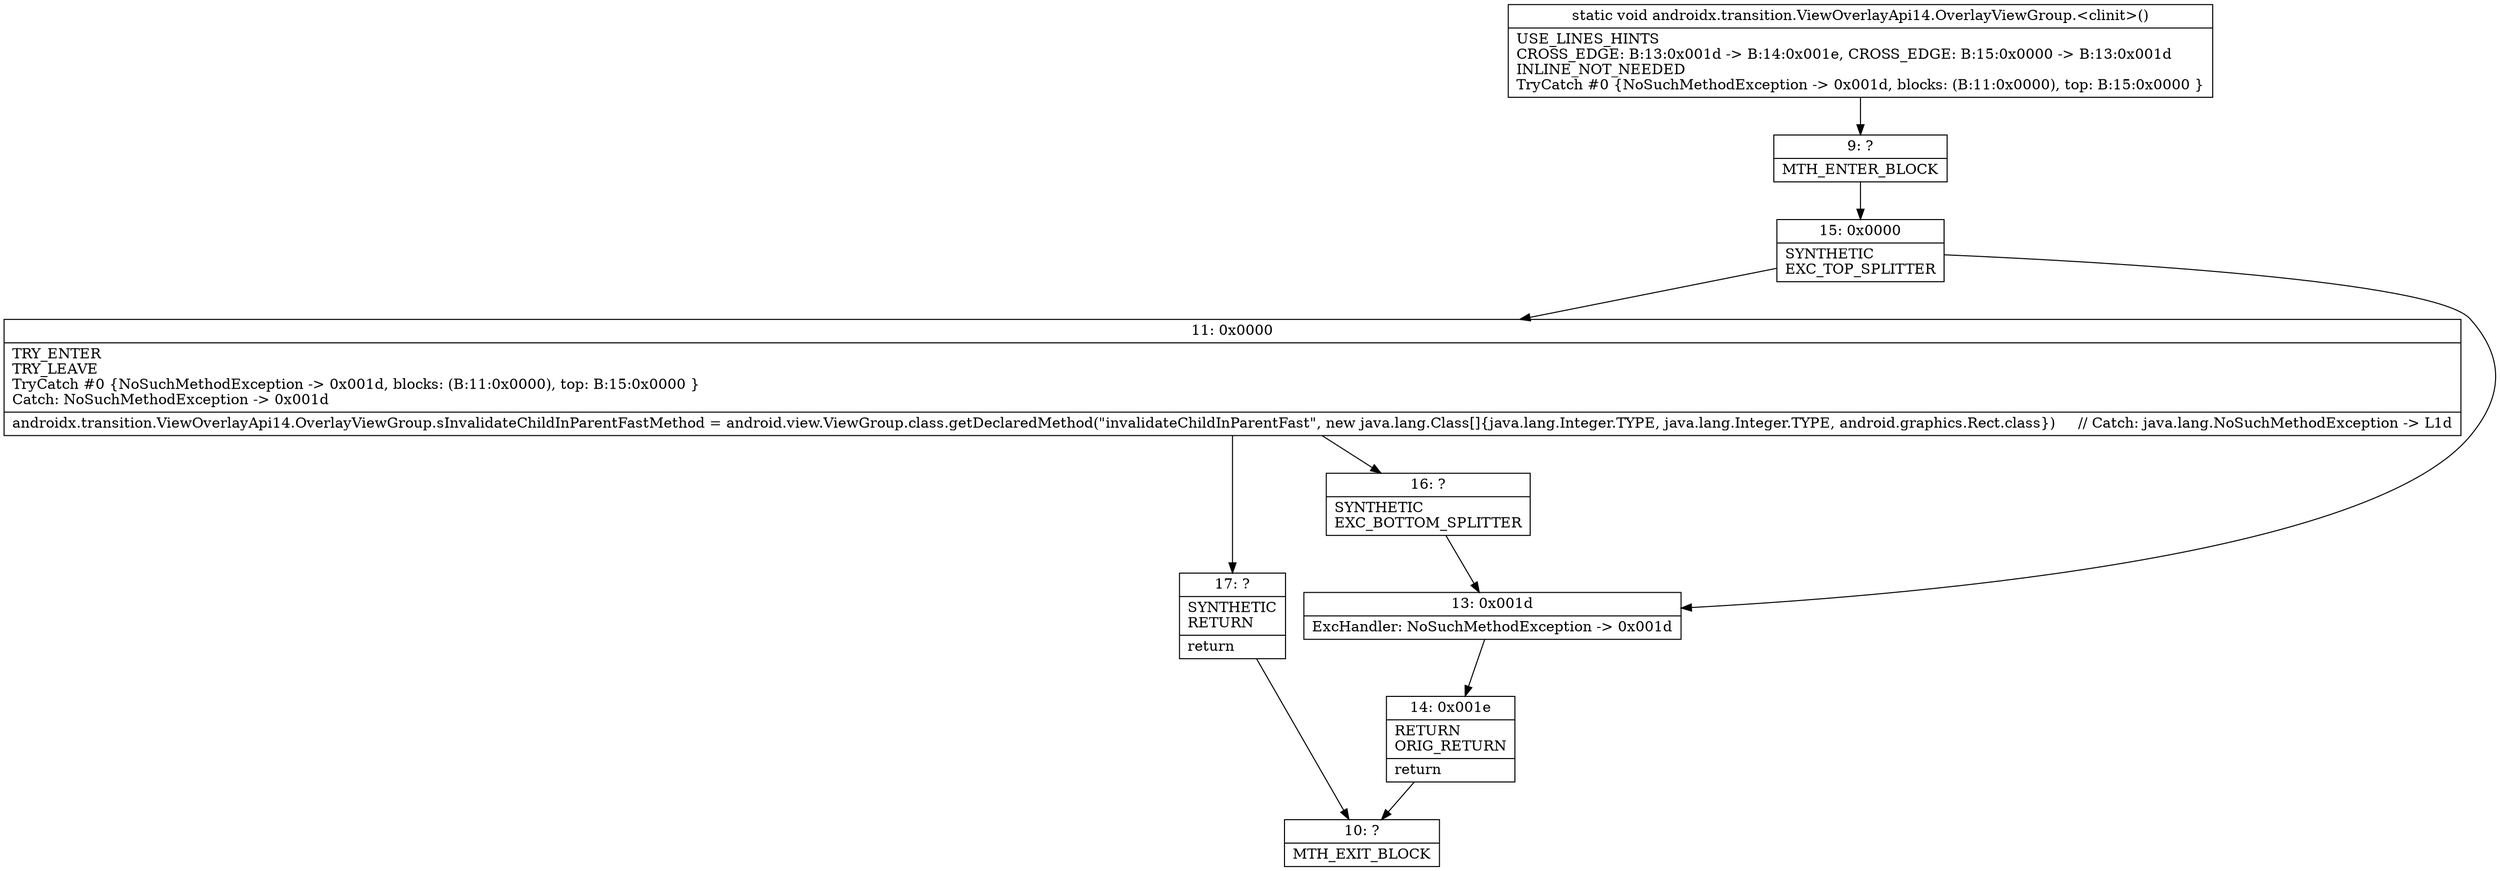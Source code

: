 digraph "CFG forandroidx.transition.ViewOverlayApi14.OverlayViewGroup.\<clinit\>()V" {
Node_9 [shape=record,label="{9\:\ ?|MTH_ENTER_BLOCK\l}"];
Node_15 [shape=record,label="{15\:\ 0x0000|SYNTHETIC\lEXC_TOP_SPLITTER\l}"];
Node_11 [shape=record,label="{11\:\ 0x0000|TRY_ENTER\lTRY_LEAVE\lTryCatch #0 \{NoSuchMethodException \-\> 0x001d, blocks: (B:11:0x0000), top: B:15:0x0000 \}\lCatch: NoSuchMethodException \-\> 0x001d\l|androidx.transition.ViewOverlayApi14.OverlayViewGroup.sInvalidateChildInParentFastMethod = android.view.ViewGroup.class.getDeclaredMethod(\"invalidateChildInParentFast\", new java.lang.Class[]\{java.lang.Integer.TYPE, java.lang.Integer.TYPE, android.graphics.Rect.class\})     \/\/ Catch: java.lang.NoSuchMethodException \-\> L1d\l}"];
Node_16 [shape=record,label="{16\:\ ?|SYNTHETIC\lEXC_BOTTOM_SPLITTER\l}"];
Node_17 [shape=record,label="{17\:\ ?|SYNTHETIC\lRETURN\l|return\l}"];
Node_10 [shape=record,label="{10\:\ ?|MTH_EXIT_BLOCK\l}"];
Node_13 [shape=record,label="{13\:\ 0x001d|ExcHandler: NoSuchMethodException \-\> 0x001d\l}"];
Node_14 [shape=record,label="{14\:\ 0x001e|RETURN\lORIG_RETURN\l|return\l}"];
MethodNode[shape=record,label="{static void androidx.transition.ViewOverlayApi14.OverlayViewGroup.\<clinit\>()  | USE_LINES_HINTS\lCROSS_EDGE: B:13:0x001d \-\> B:14:0x001e, CROSS_EDGE: B:15:0x0000 \-\> B:13:0x001d\lINLINE_NOT_NEEDED\lTryCatch #0 \{NoSuchMethodException \-\> 0x001d, blocks: (B:11:0x0000), top: B:15:0x0000 \}\l}"];
MethodNode -> Node_9;Node_9 -> Node_15;
Node_15 -> Node_11;
Node_15 -> Node_13;
Node_11 -> Node_16;
Node_11 -> Node_17;
Node_16 -> Node_13;
Node_17 -> Node_10;
Node_13 -> Node_14;
Node_14 -> Node_10;
}

